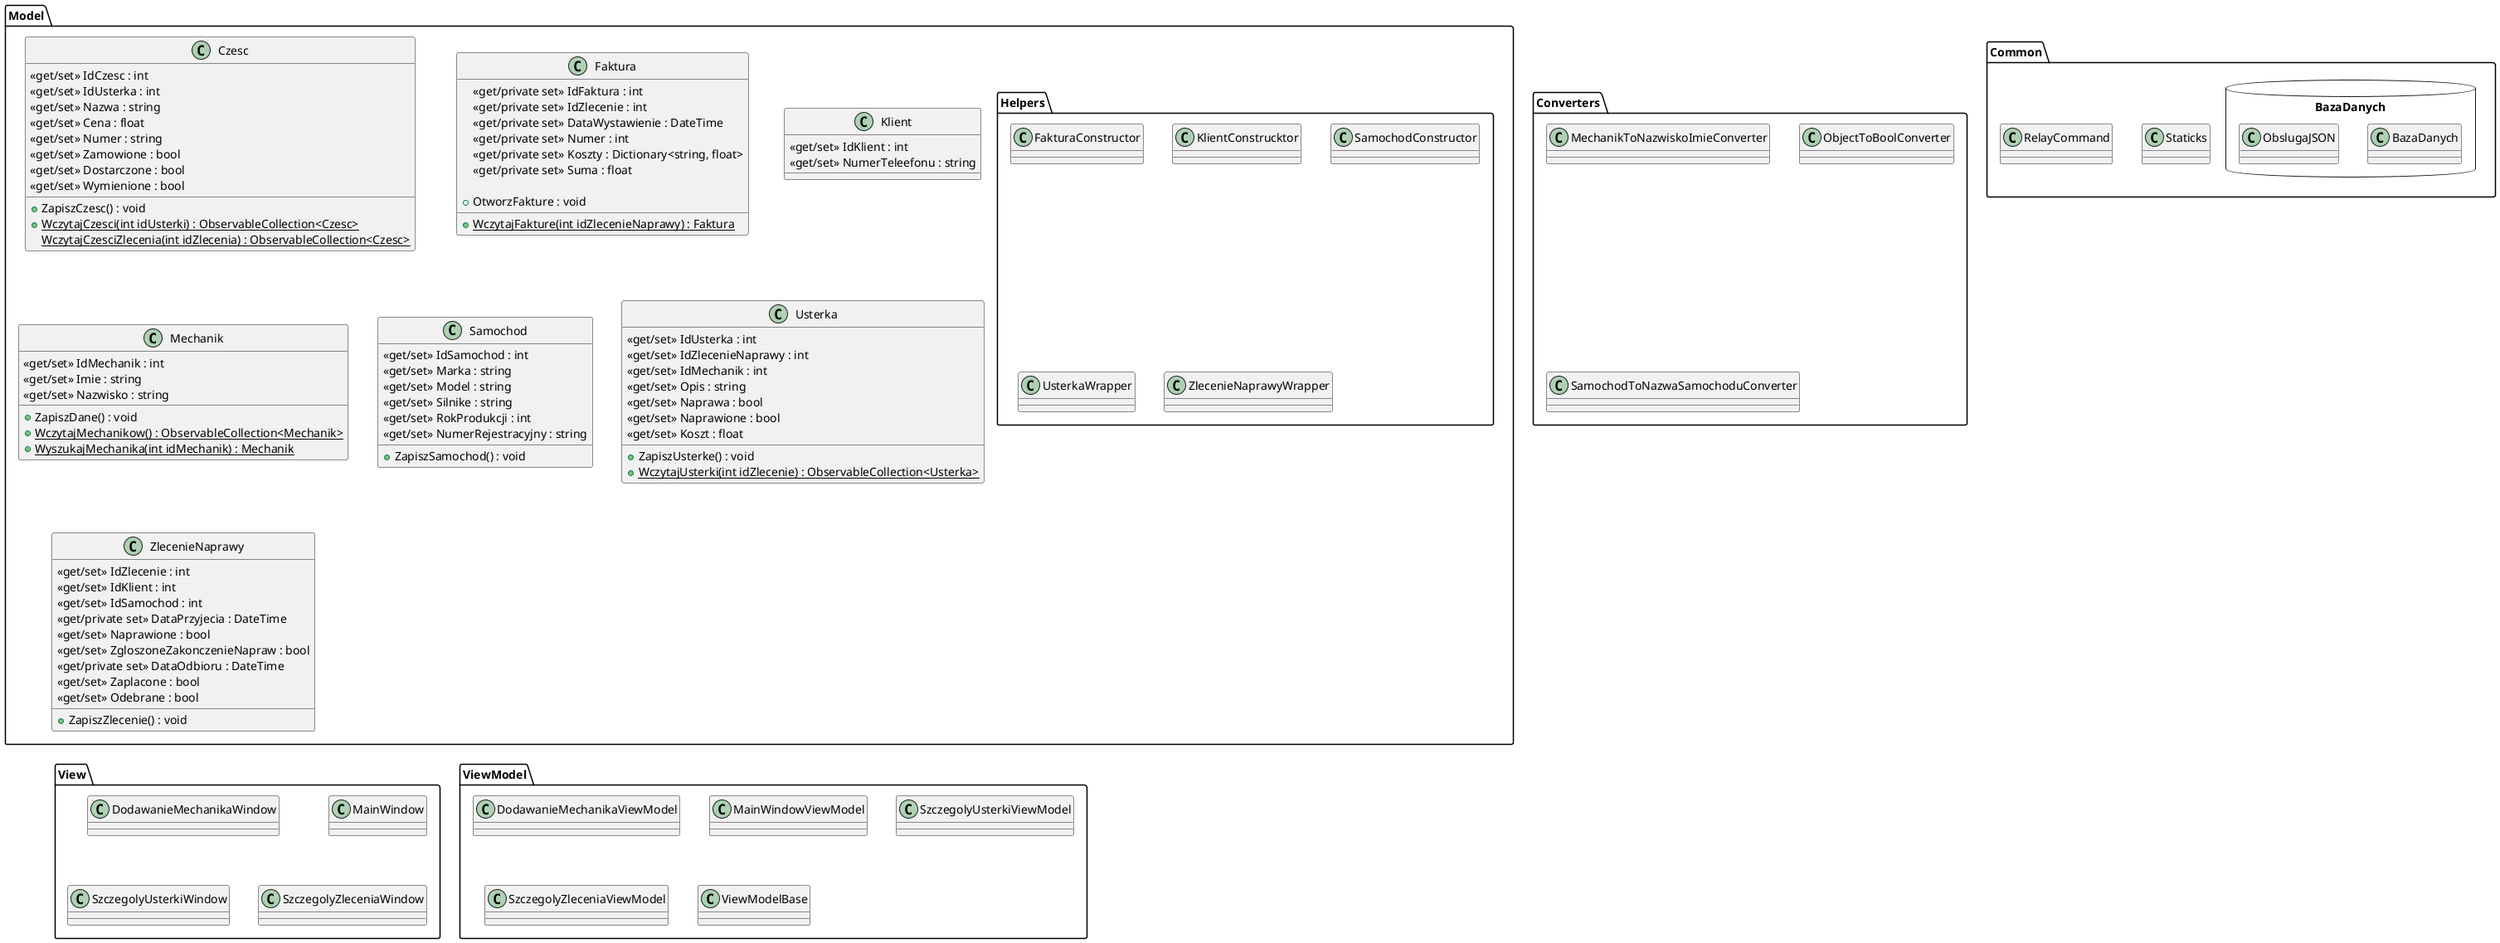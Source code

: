 @startuml
allowmixing 
'elementy class można zastąpic przez object

folder Model{
    class Czesc{
        «get/set» IdCzesc : int
        «get/set» IdUsterka : int
        «get/set» Nazwa : string
        «get/set» Cena : float
        «get/set» Numer : string
        «get/set» Zamowione : bool
        «get/set» Dostarczone : bool
        «get/set» Wymienione : bool

        +ZapiszCzesc() : void
        + {static} WczytajCzesci(int idUsterki) : ObservableCollection<Czesc>
        {static} WczytajCzesciZlecenia(int idZlecenia) : ObservableCollection<Czesc>
    }

    class Faktura{
        «get/private set» IdFaktura : int
        «get/private set» IdZlecenie : int
        «get/private set» DataWystawienie : DateTime
        «get/private set» Numer : int
        «get/private set» Koszty : Dictionary<string, float>
        «get/private set» Suma : float

        + {static} WczytajFakture(int idZlecenieNaprawy) : Faktura
        +OtworzFakture : void
    }

    class Klient{
        «get/set» IdKlient : int
        «get/set» NumerTeleefonu : string
    }

    class Mechanik{
        «get/set» IdMechanik : int
        «get/set» Imie : string
        «get/set» Nazwisko : string

        +ZapiszDane() : void
        + {static} WczytajMechanikow() : ObservableCollection<Mechanik>
        + {static} WyszukajMechanika(int idMechanik) : Mechanik
    }

    class Samochod{
        «get/set» IdSamochod : int
        «get/set» Marka : string
        «get/set» Model : string
        «get/set» Silnike : string
        «get/set» RokProdukcji : int
        «get/set» NumerRejestracyjny : string

        + ZapiszSamochod() : void
    }
    class Usterka{
        «get/set» IdUsterka : int
        «get/set» IdZlecenieNaprawy : int
        «get/set» IdMechanik : int
        «get/set» Opis : string
        «get/set» Naprawa : bool
        «get/set» Naprawione : bool
        «get/set» Koszt : float

        + ZapiszUsterke() : void
        + {static} WczytajUsterki(int idZlecenie) : ObservableCollection<Usterka>
    }
    class ZlecenieNaprawy{
        «get/set» IdZlecenie : int
        «get/set» IdKlient : int
        «get/set» IdSamochod : int
        «get/private set» DataPrzyjecia : DateTime
        «get/set» Naprawione : bool
        «get/set» ZgloszoneZakonczenieNapraw : bool
        «get/private set» DataOdbioru : DateTime
        «get/set» Zaplacone : bool
        «get/set» Odebrane : bool

        + ZapiszZlecenie() : void
    }

    folder Helpers{
        class FakturaConstructor
        class KlientConstrucktor
        class SamochodConstructor
        class UsterkaWrapper
        class ZlecenieNaprawyWrapper
    }
}

folder Common{
    database BazaDanych{
    class BazaDanych
    class ObslugaJSON
    }
    class Staticks
    class RelayCommand
}

folder Converters{
    class MechanikToNazwiskoImieConverter
    class ObjectToBoolConverter
    class SamochodToNazwaSamochoduConverter
}

folder View{
    class DodawanieMechanikaWindow
    class MainWindow
    class SzczegolyUsterkiWindow
    class SzczegolyZleceniaWindow
}

folder ViewModel{
    class DodawanieMechanikaViewModel
    class MainWindowViewModel
    class SzczegolyUsterkiViewModel
    class SzczegolyZleceniaViewModel
    class ViewModelBase
}

@enduml